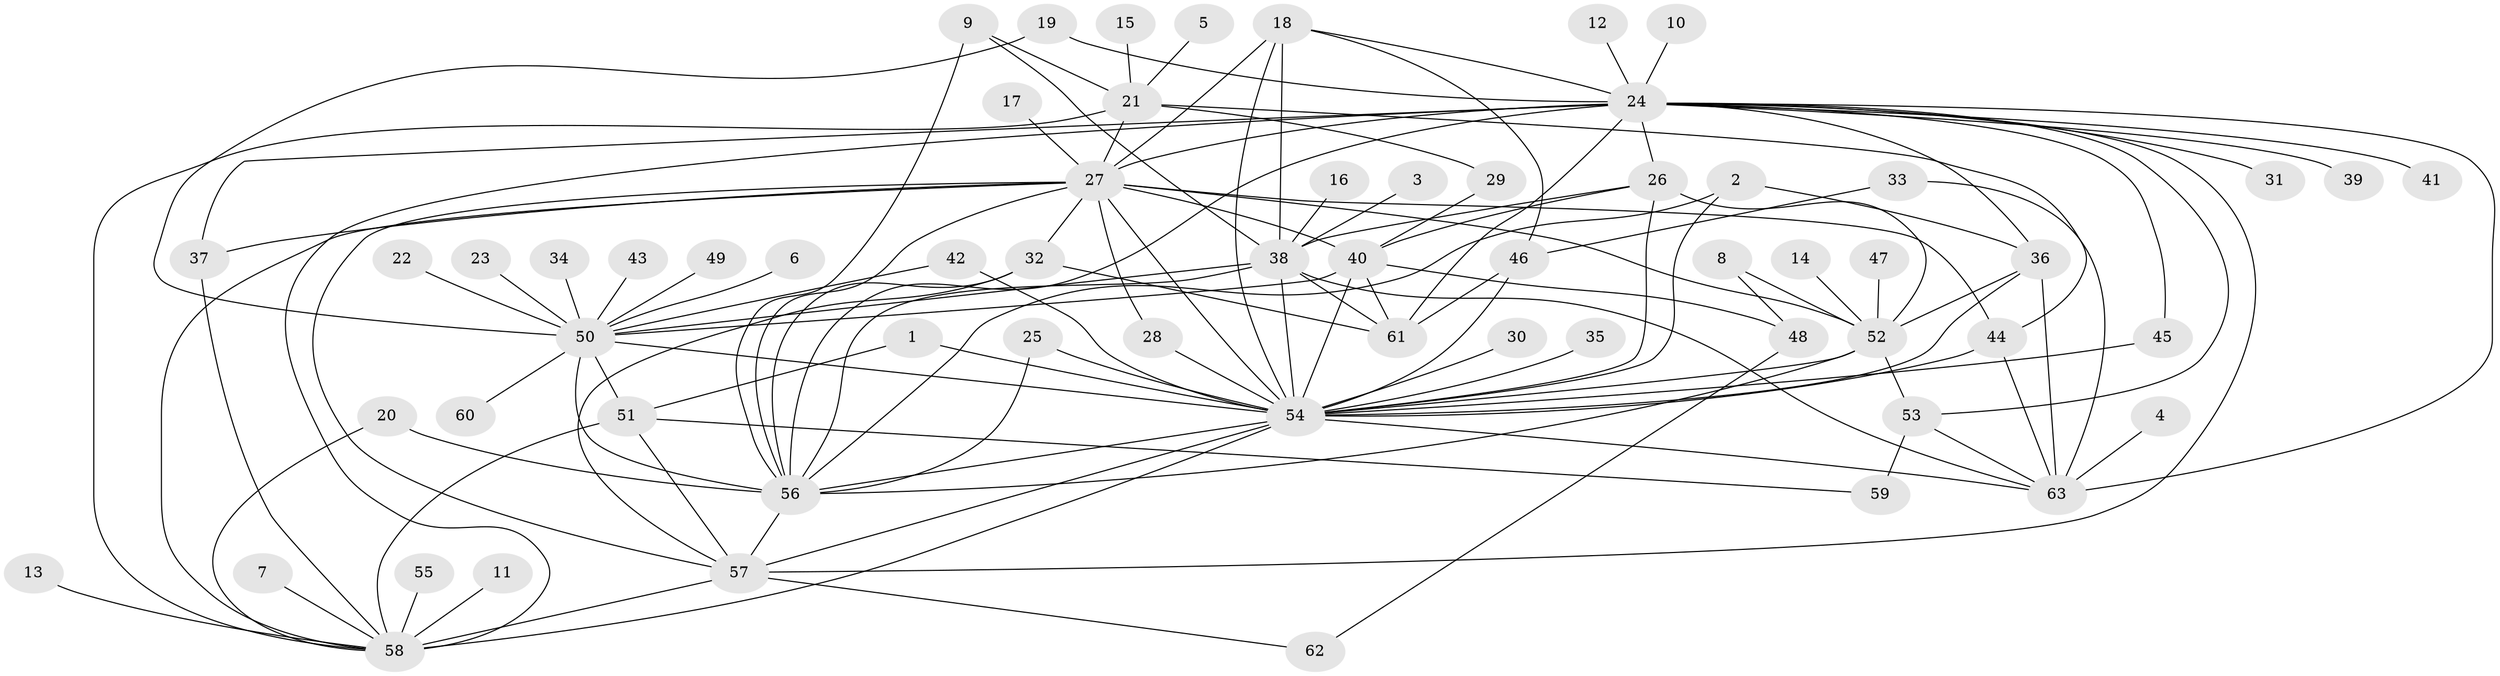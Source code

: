// original degree distribution, {7: 0.03968253968253968, 13: 0.015873015873015872, 2: 0.2698412698412698, 9: 0.007936507936507936, 5: 0.03968253968253968, 8: 0.023809523809523808, 15: 0.015873015873015872, 22: 0.007936507936507936, 6: 0.023809523809523808, 3: 0.11904761904761904, 4: 0.07142857142857142, 1: 0.35714285714285715, 11: 0.007936507936507936}
// Generated by graph-tools (version 1.1) at 2025/49/03/09/25 03:49:54]
// undirected, 63 vertices, 122 edges
graph export_dot {
graph [start="1"]
  node [color=gray90,style=filled];
  1;
  2;
  3;
  4;
  5;
  6;
  7;
  8;
  9;
  10;
  11;
  12;
  13;
  14;
  15;
  16;
  17;
  18;
  19;
  20;
  21;
  22;
  23;
  24;
  25;
  26;
  27;
  28;
  29;
  30;
  31;
  32;
  33;
  34;
  35;
  36;
  37;
  38;
  39;
  40;
  41;
  42;
  43;
  44;
  45;
  46;
  47;
  48;
  49;
  50;
  51;
  52;
  53;
  54;
  55;
  56;
  57;
  58;
  59;
  60;
  61;
  62;
  63;
  1 -- 51 [weight=1.0];
  1 -- 54 [weight=1.0];
  2 -- 36 [weight=1.0];
  2 -- 54 [weight=1.0];
  2 -- 56 [weight=1.0];
  3 -- 38 [weight=1.0];
  4 -- 63 [weight=1.0];
  5 -- 21 [weight=1.0];
  6 -- 50 [weight=1.0];
  7 -- 58 [weight=1.0];
  8 -- 48 [weight=1.0];
  8 -- 52 [weight=1.0];
  9 -- 21 [weight=1.0];
  9 -- 38 [weight=1.0];
  9 -- 56 [weight=1.0];
  10 -- 24 [weight=1.0];
  11 -- 58 [weight=1.0];
  12 -- 24 [weight=1.0];
  13 -- 58 [weight=1.0];
  14 -- 52 [weight=1.0];
  15 -- 21 [weight=1.0];
  16 -- 38 [weight=1.0];
  17 -- 27 [weight=1.0];
  18 -- 24 [weight=1.0];
  18 -- 27 [weight=1.0];
  18 -- 38 [weight=1.0];
  18 -- 46 [weight=1.0];
  18 -- 54 [weight=1.0];
  19 -- 24 [weight=1.0];
  19 -- 50 [weight=1.0];
  20 -- 56 [weight=1.0];
  20 -- 58 [weight=1.0];
  21 -- 27 [weight=1.0];
  21 -- 29 [weight=1.0];
  21 -- 44 [weight=1.0];
  21 -- 58 [weight=1.0];
  22 -- 50 [weight=1.0];
  23 -- 50 [weight=1.0];
  24 -- 26 [weight=1.0];
  24 -- 27 [weight=2.0];
  24 -- 31 [weight=1.0];
  24 -- 36 [weight=1.0];
  24 -- 37 [weight=2.0];
  24 -- 39 [weight=1.0];
  24 -- 41 [weight=1.0];
  24 -- 45 [weight=1.0];
  24 -- 53 [weight=1.0];
  24 -- 56 [weight=1.0];
  24 -- 57 [weight=1.0];
  24 -- 58 [weight=2.0];
  24 -- 61 [weight=1.0];
  24 -- 63 [weight=2.0];
  25 -- 54 [weight=1.0];
  25 -- 56 [weight=1.0];
  26 -- 38 [weight=1.0];
  26 -- 40 [weight=1.0];
  26 -- 52 [weight=1.0];
  26 -- 54 [weight=2.0];
  27 -- 28 [weight=1.0];
  27 -- 32 [weight=1.0];
  27 -- 37 [weight=1.0];
  27 -- 40 [weight=1.0];
  27 -- 44 [weight=1.0];
  27 -- 52 [weight=1.0];
  27 -- 54 [weight=1.0];
  27 -- 56 [weight=1.0];
  27 -- 57 [weight=1.0];
  27 -- 58 [weight=1.0];
  28 -- 54 [weight=1.0];
  29 -- 40 [weight=1.0];
  30 -- 54 [weight=1.0];
  32 -- 56 [weight=1.0];
  32 -- 57 [weight=1.0];
  32 -- 61 [weight=1.0];
  33 -- 46 [weight=1.0];
  33 -- 63 [weight=1.0];
  34 -- 50 [weight=1.0];
  35 -- 54 [weight=1.0];
  36 -- 52 [weight=1.0];
  36 -- 54 [weight=1.0];
  36 -- 63 [weight=1.0];
  37 -- 58 [weight=1.0];
  38 -- 50 [weight=1.0];
  38 -- 54 [weight=2.0];
  38 -- 56 [weight=1.0];
  38 -- 61 [weight=1.0];
  38 -- 63 [weight=1.0];
  40 -- 48 [weight=1.0];
  40 -- 50 [weight=1.0];
  40 -- 54 [weight=1.0];
  40 -- 61 [weight=1.0];
  42 -- 50 [weight=1.0];
  42 -- 54 [weight=1.0];
  43 -- 50 [weight=1.0];
  44 -- 54 [weight=1.0];
  44 -- 63 [weight=1.0];
  45 -- 54 [weight=1.0];
  46 -- 54 [weight=1.0];
  46 -- 61 [weight=2.0];
  47 -- 52 [weight=1.0];
  48 -- 62 [weight=1.0];
  49 -- 50 [weight=1.0];
  50 -- 51 [weight=1.0];
  50 -- 54 [weight=1.0];
  50 -- 56 [weight=1.0];
  50 -- 60 [weight=1.0];
  51 -- 57 [weight=1.0];
  51 -- 58 [weight=1.0];
  51 -- 59 [weight=1.0];
  52 -- 53 [weight=1.0];
  52 -- 54 [weight=1.0];
  52 -- 56 [weight=1.0];
  53 -- 59 [weight=1.0];
  53 -- 63 [weight=1.0];
  54 -- 56 [weight=1.0];
  54 -- 57 [weight=1.0];
  54 -- 58 [weight=2.0];
  54 -- 63 [weight=1.0];
  55 -- 58 [weight=1.0];
  56 -- 57 [weight=1.0];
  57 -- 58 [weight=1.0];
  57 -- 62 [weight=1.0];
}
